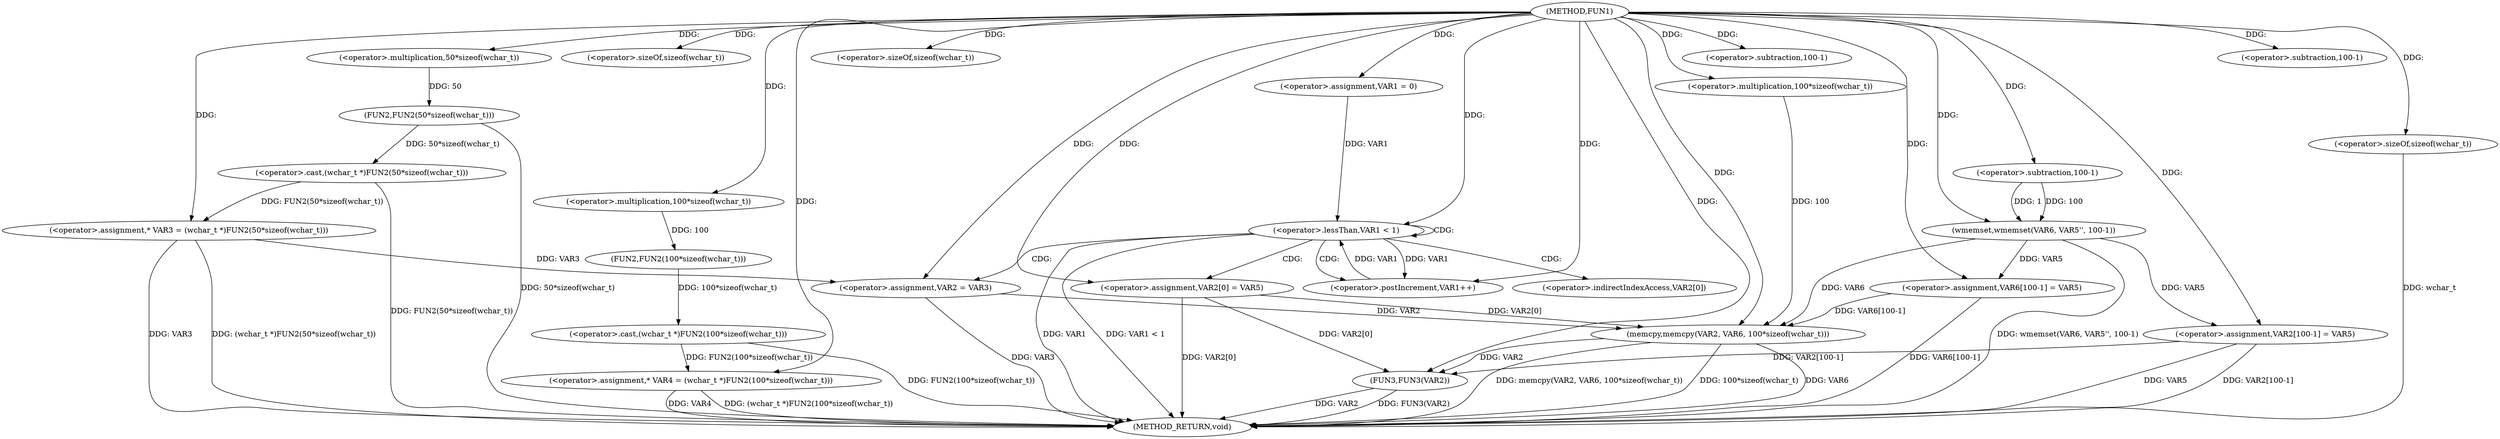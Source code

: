 digraph FUN1 {  
"1000100" [label = "(METHOD,FUN1)" ]
"1000173" [label = "(METHOD_RETURN,void)" ]
"1000105" [label = "(<operator>.assignment,* VAR3 = (wchar_t *)FUN2(50*sizeof(wchar_t)))" ]
"1000107" [label = "(<operator>.cast,(wchar_t *)FUN2(50*sizeof(wchar_t)))" ]
"1000109" [label = "(FUN2,FUN2(50*sizeof(wchar_t)))" ]
"1000110" [label = "(<operator>.multiplication,50*sizeof(wchar_t))" ]
"1000112" [label = "(<operator>.sizeOf,sizeof(wchar_t))" ]
"1000115" [label = "(<operator>.assignment,* VAR4 = (wchar_t *)FUN2(100*sizeof(wchar_t)))" ]
"1000117" [label = "(<operator>.cast,(wchar_t *)FUN2(100*sizeof(wchar_t)))" ]
"1000119" [label = "(FUN2,FUN2(100*sizeof(wchar_t)))" ]
"1000120" [label = "(<operator>.multiplication,100*sizeof(wchar_t))" ]
"1000122" [label = "(<operator>.sizeOf,sizeof(wchar_t))" ]
"1000125" [label = "(<operator>.assignment,VAR1 = 0)" ]
"1000128" [label = "(<operator>.lessThan,VAR1 < 1)" ]
"1000131" [label = "(<operator>.postIncrement,VAR1++)" ]
"1000134" [label = "(<operator>.assignment,VAR2 = VAR3)" ]
"1000137" [label = "(<operator>.assignment,VAR2[0] = VAR5)" ]
"1000144" [label = "(wmemset,wmemset(VAR6, VAR5'', 100-1))" ]
"1000147" [label = "(<operator>.subtraction,100-1)" ]
"1000150" [label = "(<operator>.assignment,VAR6[100-1] = VAR5)" ]
"1000153" [label = "(<operator>.subtraction,100-1)" ]
"1000157" [label = "(memcpy,memcpy(VAR2, VAR6, 100*sizeof(wchar_t)))" ]
"1000160" [label = "(<operator>.multiplication,100*sizeof(wchar_t))" ]
"1000162" [label = "(<operator>.sizeOf,sizeof(wchar_t))" ]
"1000164" [label = "(<operator>.assignment,VAR2[100-1] = VAR5)" ]
"1000167" [label = "(<operator>.subtraction,100-1)" ]
"1000171" [label = "(FUN3,FUN3(VAR2))" ]
"1000138" [label = "(<operator>.indirectIndexAccess,VAR2[0])" ]
  "1000171" -> "1000173"  [ label = "DDG: VAR2"] 
  "1000157" -> "1000173"  [ label = "DDG: memcpy(VAR2, VAR6, 100*sizeof(wchar_t))"] 
  "1000157" -> "1000173"  [ label = "DDG: 100*sizeof(wchar_t)"] 
  "1000109" -> "1000173"  [ label = "DDG: 50*sizeof(wchar_t)"] 
  "1000117" -> "1000173"  [ label = "DDG: FUN2(100*sizeof(wchar_t))"] 
  "1000115" -> "1000173"  [ label = "DDG: VAR4"] 
  "1000157" -> "1000173"  [ label = "DDG: VAR6"] 
  "1000115" -> "1000173"  [ label = "DDG: (wchar_t *)FUN2(100*sizeof(wchar_t))"] 
  "1000105" -> "1000173"  [ label = "DDG: (wchar_t *)FUN2(50*sizeof(wchar_t))"] 
  "1000150" -> "1000173"  [ label = "DDG: VAR6[100-1]"] 
  "1000128" -> "1000173"  [ label = "DDG: VAR1"] 
  "1000144" -> "1000173"  [ label = "DDG: wmemset(VAR6, VAR5'', 100-1)"] 
  "1000134" -> "1000173"  [ label = "DDG: VAR3"] 
  "1000171" -> "1000173"  [ label = "DDG: FUN3(VAR2)"] 
  "1000164" -> "1000173"  [ label = "DDG: VAR5"] 
  "1000128" -> "1000173"  [ label = "DDG: VAR1 < 1"] 
  "1000137" -> "1000173"  [ label = "DDG: VAR2[0]"] 
  "1000162" -> "1000173"  [ label = "DDG: wchar_t"] 
  "1000105" -> "1000173"  [ label = "DDG: VAR3"] 
  "1000107" -> "1000173"  [ label = "DDG: FUN2(50*sizeof(wchar_t))"] 
  "1000164" -> "1000173"  [ label = "DDG: VAR2[100-1]"] 
  "1000107" -> "1000105"  [ label = "DDG: FUN2(50*sizeof(wchar_t))"] 
  "1000100" -> "1000105"  [ label = "DDG: "] 
  "1000109" -> "1000107"  [ label = "DDG: 50*sizeof(wchar_t)"] 
  "1000110" -> "1000109"  [ label = "DDG: 50"] 
  "1000100" -> "1000110"  [ label = "DDG: "] 
  "1000100" -> "1000112"  [ label = "DDG: "] 
  "1000117" -> "1000115"  [ label = "DDG: FUN2(100*sizeof(wchar_t))"] 
  "1000100" -> "1000115"  [ label = "DDG: "] 
  "1000119" -> "1000117"  [ label = "DDG: 100*sizeof(wchar_t)"] 
  "1000120" -> "1000119"  [ label = "DDG: 100"] 
  "1000100" -> "1000120"  [ label = "DDG: "] 
  "1000100" -> "1000122"  [ label = "DDG: "] 
  "1000100" -> "1000125"  [ label = "DDG: "] 
  "1000125" -> "1000128"  [ label = "DDG: VAR1"] 
  "1000131" -> "1000128"  [ label = "DDG: VAR1"] 
  "1000100" -> "1000128"  [ label = "DDG: "] 
  "1000128" -> "1000131"  [ label = "DDG: VAR1"] 
  "1000100" -> "1000131"  [ label = "DDG: "] 
  "1000105" -> "1000134"  [ label = "DDG: VAR3"] 
  "1000100" -> "1000134"  [ label = "DDG: "] 
  "1000100" -> "1000137"  [ label = "DDG: "] 
  "1000100" -> "1000144"  [ label = "DDG: "] 
  "1000147" -> "1000144"  [ label = "DDG: 100"] 
  "1000147" -> "1000144"  [ label = "DDG: 1"] 
  "1000100" -> "1000147"  [ label = "DDG: "] 
  "1000144" -> "1000150"  [ label = "DDG: VAR5"] 
  "1000100" -> "1000150"  [ label = "DDG: "] 
  "1000100" -> "1000153"  [ label = "DDG: "] 
  "1000134" -> "1000157"  [ label = "DDG: VAR2"] 
  "1000137" -> "1000157"  [ label = "DDG: VAR2[0]"] 
  "1000100" -> "1000157"  [ label = "DDG: "] 
  "1000150" -> "1000157"  [ label = "DDG: VAR6[100-1]"] 
  "1000144" -> "1000157"  [ label = "DDG: VAR6"] 
  "1000160" -> "1000157"  [ label = "DDG: 100"] 
  "1000100" -> "1000160"  [ label = "DDG: "] 
  "1000100" -> "1000162"  [ label = "DDG: "] 
  "1000100" -> "1000164"  [ label = "DDG: "] 
  "1000144" -> "1000164"  [ label = "DDG: VAR5"] 
  "1000100" -> "1000167"  [ label = "DDG: "] 
  "1000157" -> "1000171"  [ label = "DDG: VAR2"] 
  "1000137" -> "1000171"  [ label = "DDG: VAR2[0]"] 
  "1000164" -> "1000171"  [ label = "DDG: VAR2[100-1]"] 
  "1000100" -> "1000171"  [ label = "DDG: "] 
  "1000128" -> "1000128"  [ label = "CDG: "] 
  "1000128" -> "1000137"  [ label = "CDG: "] 
  "1000128" -> "1000131"  [ label = "CDG: "] 
  "1000128" -> "1000138"  [ label = "CDG: "] 
  "1000128" -> "1000134"  [ label = "CDG: "] 
}
